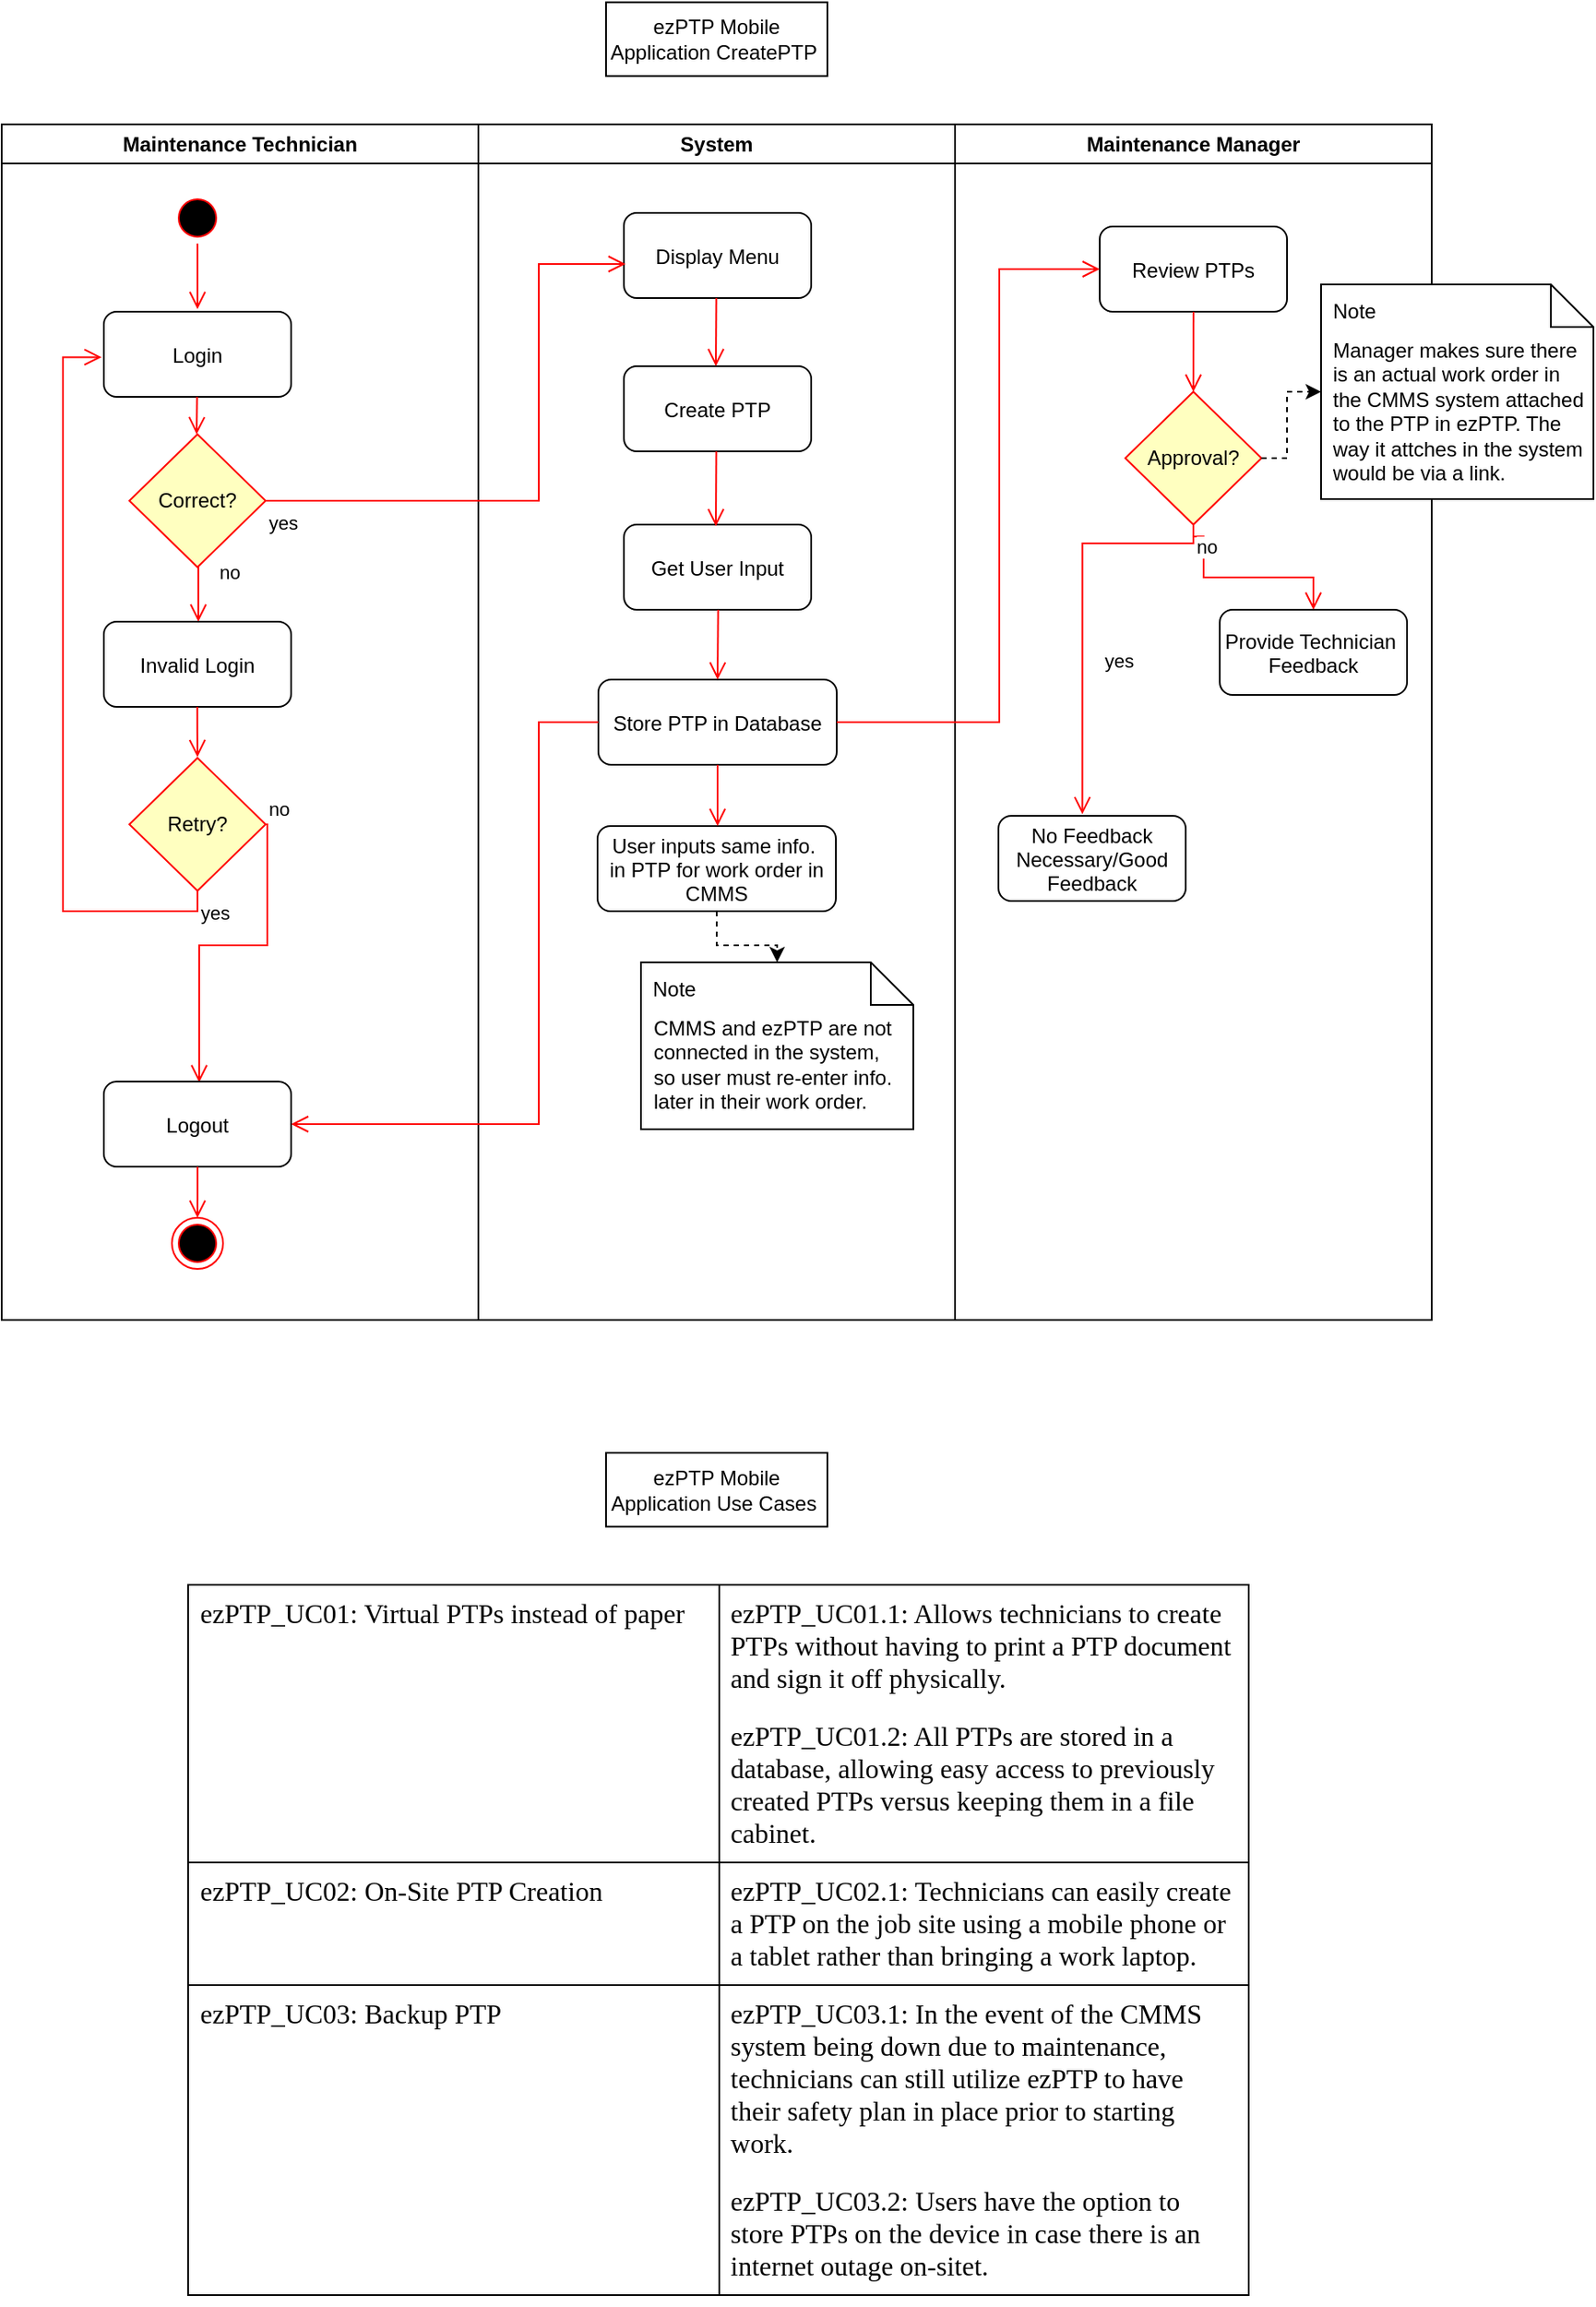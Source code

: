 <mxfile version="20.8.16" type="device"><diagram name="Page-1" id="e7e014a7-5840-1c2e-5031-d8a46d1fe8dd"><mxGraphModel dx="1509" dy="888" grid="1" gridSize="10" guides="1" tooltips="1" connect="1" arrows="1" fold="1" page="1" pageScale="1" pageWidth="1169" pageHeight="826" background="none" math="0" shadow="0"><root><mxCell id="0"/><mxCell id="1" parent="0"/><mxCell id="2" value="Maintenance Technician" style="swimlane;whiteSpace=wrap" parent="1" vertex="1"><mxGeometry x="165" y="120" width="280" height="702" as="geometry"/></mxCell><mxCell id="5" value="" style="ellipse;shape=startState;fillColor=#000000;strokeColor=#ff0000;" parent="2" vertex="1"><mxGeometry x="100" y="40" width="30" height="30" as="geometry"/></mxCell><mxCell id="6" value="" style="edgeStyle=elbowEdgeStyle;elbow=horizontal;verticalAlign=bottom;endArrow=open;endSize=8;strokeColor=#FF0000;endFill=1;rounded=0;entryX=0.502;entryY=-0.03;entryDx=0;entryDy=0;entryPerimeter=0;" parent="2" source="5" target="7" edge="1"><mxGeometry x="100" y="40" as="geometry"><mxPoint x="115" y="110" as="targetPoint"/></mxGeometry></mxCell><mxCell id="7" value="Login" style="rounded=1;" parent="2" vertex="1"><mxGeometry x="60" y="110" width="110" height="50" as="geometry"/></mxCell><mxCell id="LDfa_NfBVjvMJNs9KqT1-43" value="Correct?" style="rhombus;whiteSpace=wrap;html=1;fillColor=#ffffc0;strokeColor=#ff0000;" parent="2" vertex="1"><mxGeometry x="75" y="182" width="80" height="78" as="geometry"/></mxCell><mxCell id="LDfa_NfBVjvMJNs9KqT1-49" value="" style="edgeStyle=elbowEdgeStyle;elbow=horizontal;verticalAlign=bottom;endArrow=open;endSize=8;strokeColor=#FF0000;endFill=1;rounded=0;" parent="2" edge="1"><mxGeometry x="-64.74" y="2" as="geometry"><mxPoint x="114.5" y="182" as="targetPoint"/><mxPoint x="114.76" y="160" as="sourcePoint"/></mxGeometry></mxCell><mxCell id="LDfa_NfBVjvMJNs9KqT1-50" value="Invalid Login" style="rounded=1;" parent="2" vertex="1"><mxGeometry x="60" y="292" width="110" height="50" as="geometry"/></mxCell><mxCell id="LDfa_NfBVjvMJNs9KqT1-52" value="" style="edgeStyle=orthogonalEdgeStyle;html=1;align=left;verticalAlign=bottom;endArrow=open;endSize=8;strokeColor=#ff0000;rounded=0;entryX=0.5;entryY=-0.009;entryDx=0;entryDy=0;entryPerimeter=0;" parent="2" edge="1"><mxGeometry x="0.358" y="11" relative="1" as="geometry"><mxPoint x="115" y="371.55" as="targetPoint"/><mxPoint x="114.88" y="342.003" as="sourcePoint"/><Array as="points"><mxPoint x="115" y="357"/><mxPoint x="115" y="357"/></Array><mxPoint as="offset"/></mxGeometry></mxCell><mxCell id="LDfa_NfBVjvMJNs9KqT1-53" value="Retry?" style="rhombus;whiteSpace=wrap;html=1;fillColor=#ffffc0;strokeColor=#ff0000;rounded=0;" parent="2" vertex="1"><mxGeometry x="75" y="372" width="80" height="78" as="geometry"/></mxCell><mxCell id="LDfa_NfBVjvMJNs9KqT1-54" value="no" style="edgeStyle=orthogonalEdgeStyle;html=1;align=left;verticalAlign=bottom;endArrow=open;endSize=8;strokeColor=#ff0000;rounded=0;entryX=0.504;entryY=0.009;entryDx=0;entryDy=0;entryPerimeter=0;" parent="2" source="LDfa_NfBVjvMJNs9KqT1-53" target="LDfa_NfBVjvMJNs9KqT1-57" edge="1"><mxGeometry x="-1" relative="1" as="geometry"><mxPoint x="115.5" y="522" as="targetPoint"/><Array as="points"><mxPoint x="156" y="411"/><mxPoint x="156" y="482"/><mxPoint x="116" y="482"/><mxPoint x="116" y="562"/></Array></mxGeometry></mxCell><mxCell id="LDfa_NfBVjvMJNs9KqT1-55" value="yes" style="edgeStyle=orthogonalEdgeStyle;html=1;align=left;verticalAlign=top;endArrow=open;endSize=8;strokeColor=#ff0000;rounded=0;entryX=-0.012;entryY=0.534;entryDx=0;entryDy=0;entryPerimeter=0;" parent="2" source="LDfa_NfBVjvMJNs9KqT1-53" target="7" edge="1"><mxGeometry x="-1" relative="1" as="geometry"><mxPoint x="415.5" y="402" as="targetPoint"/><Array as="points"><mxPoint x="115" y="462"/><mxPoint x="36" y="462"/><mxPoint x="36" y="137"/></Array></mxGeometry></mxCell><mxCell id="LDfa_NfBVjvMJNs9KqT1-57" value="Logout" style="rounded=1;" parent="2" vertex="1"><mxGeometry x="60" y="562" width="110" height="50" as="geometry"/></mxCell><mxCell id="LDfa_NfBVjvMJNs9KqT1-58" value="" style="ellipse;html=1;shape=endState;fillColor=#000000;strokeColor=#ff0000;rounded=0;" parent="2" vertex="1"><mxGeometry x="100" y="642" width="30" height="30" as="geometry"/></mxCell><mxCell id="LDfa_NfBVjvMJNs9KqT1-59" value="" style="edgeStyle=elbowEdgeStyle;elbow=horizontal;verticalAlign=bottom;endArrow=open;endSize=8;strokeColor=#FF0000;endFill=1;rounded=0;entryX=0.5;entryY=0;entryDx=0;entryDy=0;" parent="2" target="LDfa_NfBVjvMJNs9KqT1-58" edge="1"><mxGeometry x="-228.95" y="326" as="geometry"><mxPoint x="114.79" y="634" as="targetPoint"/><mxPoint x="115.05" y="612" as="sourcePoint"/></mxGeometry></mxCell><mxCell id="3" value="System" style="swimlane;whiteSpace=wrap" parent="1" vertex="1"><mxGeometry x="445" y="120" width="280" height="702" as="geometry"/></mxCell><mxCell id="17" value="" style="endArrow=open;strokeColor=#FF0000;endFill=1;rounded=0" parent="3" edge="1"><mxGeometry relative="1" as="geometry"><mxPoint x="75" y="160" as="sourcePoint"/></mxGeometry></mxCell><mxCell id="19" value="" style="endArrow=open;strokeColor=#FF0000;endFill=1;rounded=0" parent="3" edge="1"><mxGeometry relative="1" as="geometry"><mxPoint x="75" y="270" as="sourcePoint"/></mxGeometry></mxCell><mxCell id="32" value="" style="endArrow=none;strokeColor=#FF0000;endFill=0;rounded=0;dashed=1" parent="3" edge="1"><mxGeometry relative="1" as="geometry"><mxPoint x="85.682" y="375" as="sourcePoint"/></mxGeometry></mxCell><mxCell id="LDfa_NfBVjvMJNs9KqT1-60" value="Display Menu" style="rounded=1;" parent="3" vertex="1"><mxGeometry x="85.5" y="52" width="110" height="50" as="geometry"/></mxCell><mxCell id="LDfa_NfBVjvMJNs9KqT1-61" value="Create PTP" style="rounded=1;" parent="3" vertex="1"><mxGeometry x="85.5" y="142" width="110" height="50" as="geometry"/></mxCell><mxCell id="LDfa_NfBVjvMJNs9KqT1-62" value="" style="edgeStyle=elbowEdgeStyle;elbow=horizontal;verticalAlign=bottom;endArrow=open;endSize=8;strokeColor=#FF0000;endFill=1;rounded=0;entryX=0.491;entryY=0;entryDx=0;entryDy=0;entryPerimeter=0;" parent="3" target="LDfa_NfBVjvMJNs9KqT1-61" edge="1"><mxGeometry x="-204.24" y="-184" as="geometry"><mxPoint x="139.5" y="124" as="targetPoint"/><mxPoint x="139.76" y="102" as="sourcePoint"/></mxGeometry></mxCell><mxCell id="LDfa_NfBVjvMJNs9KqT1-63" value="Get User Input" style="rounded=1;" parent="3" vertex="1"><mxGeometry x="85.5" y="235" width="110" height="50" as="geometry"/></mxCell><mxCell id="LDfa_NfBVjvMJNs9KqT1-64" value="" style="edgeStyle=elbowEdgeStyle;elbow=horizontal;verticalAlign=bottom;endArrow=open;endSize=8;strokeColor=#FF0000;endFill=1;rounded=0;entryX=0.487;entryY=0.02;entryDx=0;entryDy=0;entryPerimeter=0;" parent="3" target="LDfa_NfBVjvMJNs9KqT1-63" edge="1"><mxGeometry x="-648.75" y="-222" as="geometry"><mxPoint x="139.5" y="232" as="targetPoint"/><mxPoint x="139.75" y="192" as="sourcePoint"/></mxGeometry></mxCell><mxCell id="KSpcbfbXFGNSc0uwDfVD-32" value="Store PTP in Database" style="rounded=1;" vertex="1" parent="3"><mxGeometry x="70.5" y="326" width="140" height="50" as="geometry"/></mxCell><mxCell id="KSpcbfbXFGNSc0uwDfVD-33" value="" style="edgeStyle=elbowEdgeStyle;elbow=horizontal;verticalAlign=bottom;endArrow=open;endSize=8;strokeColor=#FF0000;endFill=1;rounded=0;entryX=0.5;entryY=0;entryDx=0;entryDy=0;" edge="1" parent="3" target="KSpcbfbXFGNSc0uwDfVD-32"><mxGeometry x="-1092.16" y="-257" as="geometry"><mxPoint x="140.16" y="329" as="targetPoint"/><mxPoint x="140.84" y="285" as="sourcePoint"/></mxGeometry></mxCell><mxCell id="KSpcbfbXFGNSc0uwDfVD-51" style="edgeStyle=orthogonalEdgeStyle;rounded=0;orthogonalLoop=1;jettySize=auto;html=1;entryX=0.5;entryY=0;entryDx=0;entryDy=0;dashed=1;" edge="1" parent="3" source="KSpcbfbXFGNSc0uwDfVD-46" target="KSpcbfbXFGNSc0uwDfVD-50"><mxGeometry relative="1" as="geometry"/></mxCell><mxCell id="KSpcbfbXFGNSc0uwDfVD-46" value="User inputs same info. &#10;in PTP for work order in&#10;CMMS" style="rounded=1;" vertex="1" parent="3"><mxGeometry x="70" y="412" width="140" height="50" as="geometry"/></mxCell><mxCell id="KSpcbfbXFGNSc0uwDfVD-47" value="" style="edgeStyle=elbowEdgeStyle;elbow=horizontal;verticalAlign=bottom;endArrow=open;endSize=8;strokeColor=#FF0000;endFill=1;rounded=0;entryX=0.5;entryY=0;entryDx=0;entryDy=0;exitX=0.5;exitY=1;exitDx=0;exitDy=0;" edge="1" parent="3" source="KSpcbfbXFGNSc0uwDfVD-32" target="KSpcbfbXFGNSc0uwDfVD-46"><mxGeometry x="-1536.66" y="-294" as="geometry"><mxPoint x="140.5" y="417" as="targetPoint"/><mxPoint x="140.84" y="376" as="sourcePoint"/></mxGeometry></mxCell><mxCell id="KSpcbfbXFGNSc0uwDfVD-49" value="CMMS and ezPTP are not connected in the system,&lt;br&gt;so user must re-enter info. later in their work order." style="shape=note2;boundedLbl=1;whiteSpace=wrap;html=1;size=25;verticalAlign=top;align=left;spacingLeft=5;" vertex="1" parent="3"><mxGeometry x="95.5" y="492" width="160" height="98" as="geometry"/></mxCell><mxCell id="KSpcbfbXFGNSc0uwDfVD-50" value="Note" style="resizeWidth=1;part=1;strokeColor=none;fillColor=none;align=left;spacingLeft=5;" vertex="1" parent="KSpcbfbXFGNSc0uwDfVD-49"><mxGeometry width="160" height="30" relative="1" as="geometry"/></mxCell><mxCell id="4" value="Maintenance Manager" style="swimlane;whiteSpace=wrap" parent="1" vertex="1"><mxGeometry x="725" y="120" width="280" height="702" as="geometry"/></mxCell><mxCell id="KSpcbfbXFGNSc0uwDfVD-35" value="Review PTPs" style="rounded=1;" vertex="1" parent="4"><mxGeometry x="85" y="60" width="110" height="50" as="geometry"/></mxCell><mxCell id="KSpcbfbXFGNSc0uwDfVD-36" value="Approval?" style="rhombus;whiteSpace=wrap;html=1;fillColor=#ffffc0;strokeColor=#ff0000;" vertex="1" parent="4"><mxGeometry x="100" y="157" width="80" height="78" as="geometry"/></mxCell><mxCell id="KSpcbfbXFGNSc0uwDfVD-37" value="" style="edgeStyle=elbowEdgeStyle;elbow=horizontal;verticalAlign=bottom;endArrow=open;endSize=8;strokeColor=#FF0000;endFill=1;rounded=0;entryX=0.5;entryY=0;entryDx=0;entryDy=0;" edge="1" parent="4" target="KSpcbfbXFGNSc0uwDfVD-36"><mxGeometry x="-1092.91" y="-432" as="geometry"><mxPoint x="139.41" y="154.0" as="targetPoint"/><mxPoint x="140.09" y="110" as="sourcePoint"/></mxGeometry></mxCell><mxCell id="KSpcbfbXFGNSc0uwDfVD-39" value="no" style="edgeStyle=orthogonalEdgeStyle;html=1;align=left;verticalAlign=top;endArrow=open;endSize=8;strokeColor=#ff0000;rounded=0;exitX=0.5;exitY=1;exitDx=0;exitDy=0;entryX=0.5;entryY=0;entryDx=0;entryDy=0;" edge="1" parent="4" source="KSpcbfbXFGNSc0uwDfVD-36" target="KSpcbfbXFGNSc0uwDfVD-41"><mxGeometry x="-1" relative="1" as="geometry"><mxPoint x="266.5" y="282" as="targetPoint"/><Array as="points"><mxPoint x="140" y="242"/><mxPoint x="146" y="242"/><mxPoint x="146" y="266"/><mxPoint x="211" y="266"/></Array><mxPoint x="135.5" y="235" as="sourcePoint"/></mxGeometry></mxCell><mxCell id="KSpcbfbXFGNSc0uwDfVD-41" value="Provide Technician &#10;Feedback" style="rounded=1;" vertex="1" parent="4"><mxGeometry x="155.5" y="285" width="110" height="50" as="geometry"/></mxCell><mxCell id="KSpcbfbXFGNSc0uwDfVD-45" value="No Feedback &#10;Necessary/Good&#10;Feedback" style="rounded=1;" vertex="1" parent="4"><mxGeometry x="25.5" y="406" width="110" height="50" as="geometry"/></mxCell><mxCell id="KSpcbfbXFGNSc0uwDfVD-44" value="yes" style="edgeStyle=orthogonalEdgeStyle;html=1;align=left;verticalAlign=top;endArrow=open;endSize=8;strokeColor=#ff0000;rounded=0;exitX=0.5;exitY=1;exitDx=0;exitDy=0;entryX=0.448;entryY=-0.019;entryDx=0;entryDy=0;entryPerimeter=0;" edge="1" parent="4" source="KSpcbfbXFGNSc0uwDfVD-36" target="KSpcbfbXFGNSc0uwDfVD-45"><mxGeometry x="0.124" y="11" relative="1" as="geometry"><mxPoint x="75.5" y="356" as="targetPoint"/><Array as="points"><mxPoint x="140.5" y="246"/><mxPoint x="74.5" y="246"/></Array><mxPoint x="135.5" y="245" as="sourcePoint"/><mxPoint as="offset"/></mxGeometry></mxCell><mxCell id="LDfa_NfBVjvMJNs9KqT1-42" value="ezPTP Mobile Application CreatePTP&amp;nbsp;" style="rounded=0;whiteSpace=wrap;html=1;" parent="1" vertex="1"><mxGeometry x="520" y="48.33" width="130" height="43.33" as="geometry"/></mxCell><mxCell id="LDfa_NfBVjvMJNs9KqT1-44" value="no" style="edgeStyle=orthogonalEdgeStyle;html=1;align=left;verticalAlign=bottom;endArrow=open;endSize=8;strokeColor=#ff0000;rounded=0;" parent="1" source="LDfa_NfBVjvMJNs9KqT1-43" edge="1"><mxGeometry x="-0.231" y="10" relative="1" as="geometry"><mxPoint x="280.5" y="412" as="targetPoint"/><Array as="points"><mxPoint x="280.5" y="402"/></Array><mxPoint as="offset"/></mxGeometry></mxCell><mxCell id="LDfa_NfBVjvMJNs9KqT1-45" value="yes" style="edgeStyle=orthogonalEdgeStyle;html=1;align=left;verticalAlign=top;endArrow=open;endSize=8;strokeColor=#ff0000;rounded=0;entryX=0.009;entryY=0.6;entryDx=0;entryDy=0;entryPerimeter=0;" parent="1" source="LDfa_NfBVjvMJNs9KqT1-43" target="LDfa_NfBVjvMJNs9KqT1-60" edge="1"><mxGeometry x="-1" relative="1" as="geometry"><mxPoint x="510.5" y="172" as="targetPoint"/><Array as="points"><mxPoint x="480.5" y="341"/><mxPoint x="480.5" y="202"/></Array></mxGeometry></mxCell><mxCell id="KSpcbfbXFGNSc0uwDfVD-34" value="" style="edgeStyle=elbowEdgeStyle;elbow=horizontal;verticalAlign=bottom;endArrow=open;endSize=8;strokeColor=#FF0000;endFill=1;rounded=0;exitX=1;exitY=0.5;exitDx=0;exitDy=0;entryX=0;entryY=0.5;entryDx=0;entryDy=0;" edge="1" parent="1" source="KSpcbfbXFGNSc0uwDfVD-32" target="KSpcbfbXFGNSc0uwDfVD-35"><mxGeometry x="-986.66" y="-215" as="geometry"><mxPoint x="800.5" y="192" as="targetPoint"/><mxPoint x="690.84" y="455" as="sourcePoint"/><Array as="points"><mxPoint x="751" y="432"/></Array></mxGeometry></mxCell><mxCell id="KSpcbfbXFGNSc0uwDfVD-48" value="" style="edgeStyle=orthogonalEdgeStyle;html=1;align=left;verticalAlign=top;endArrow=open;endSize=8;strokeColor=#ff0000;rounded=0;entryX=1;entryY=0.5;entryDx=0;entryDy=0;exitX=0;exitY=0.5;exitDx=0;exitDy=0;" edge="1" parent="1" source="KSpcbfbXFGNSc0uwDfVD-32" target="LDfa_NfBVjvMJNs9KqT1-57"><mxGeometry x="-0.789" relative="1" as="geometry"><mxPoint x="711.99" y="602" as="targetPoint"/><Array as="points"><mxPoint x="480.5" y="471"/><mxPoint x="480.5" y="707"/></Array><mxPoint x="500.5" y="741" as="sourcePoint"/><mxPoint as="offset"/></mxGeometry></mxCell><mxCell id="KSpcbfbXFGNSc0uwDfVD-52" value="&lt;b id=&quot;docs-internal-guid-51fd53ed-7fff-5178-30bf-59393c81da60&quot; style=&quot;font-weight:normal;&quot;&gt;&lt;div align=&quot;left&quot; style=&quot;margin-left:0pt;&quot; dir=&quot;ltr&quot;&gt;&lt;table style=&quot;border:none;border-collapse:collapse;table-layout:fixed;width:468pt&quot;&gt;&lt;colgroup&gt;&lt;col&gt;&lt;col&gt;&lt;/colgroup&gt;&lt;tbody&gt;&lt;tr style=&quot;height:0pt&quot;&gt;&lt;td style=&quot;border-left:solid #000000 1pt;border-right:solid #000000 1pt;border-bottom:solid #000000 1pt;border-top:solid #000000 1pt;vertical-align:top;padding:5pt 5pt 5pt 5pt;overflow:hidden;overflow-wrap:break-word;&quot;&gt;&lt;p style=&quot;line-height:1.2;margin-top:0pt;margin-bottom:0pt;&quot; dir=&quot;ltr&quot;&gt;&lt;span style=&quot;font-size: 12pt; font-family: &amp;quot;Times New Roman&amp;quot;; color: rgb(0, 0, 0); background-color: transparent; font-weight: 400; font-style: normal; font-variant: normal; text-decoration: none; vertical-align: baseline;&quot;&gt;ezPTP_UC01: Virtual PTPs instead of paper&lt;/span&gt;&lt;/p&gt;&lt;/td&gt;&lt;td style=&quot;border-left:solid #000000 1pt;border-right:solid #000000 1pt;border-bottom:solid #000000 1pt;border-top:solid #000000 1pt;vertical-align:top;padding:5pt 5pt 5pt 5pt;overflow:hidden;overflow-wrap:break-word;&quot;&gt;&lt;p style=&quot;line-height:1.2;margin-top:0pt;margin-bottom:0pt;&quot; dir=&quot;ltr&quot;&gt;&lt;span style=&quot;font-size: 12pt; font-family: &amp;quot;Times New Roman&amp;quot;; color: rgb(0, 0, 0); background-color: transparent; font-weight: 400; font-style: normal; font-variant: normal; text-decoration: none; vertical-align: baseline;&quot;&gt;ezPTP_UC01.1: Allows technicians to create PTPs without having to print a PTP document and sign it off physically.&lt;/span&gt;&lt;/p&gt;&lt;br&gt;&lt;p style=&quot;line-height:1.2;margin-top:0pt;margin-bottom:0pt;&quot; dir=&quot;ltr&quot;&gt;&lt;span style=&quot;font-size: 12pt; font-family: &amp;quot;Times New Roman&amp;quot;; color: rgb(0, 0, 0); background-color: transparent; font-weight: 400; font-style: normal; font-variant: normal; text-decoration: none; vertical-align: baseline;&quot;&gt;ezPTP_UC01.2: All PTPs are stored in a database, allowing easy access to previously created PTPs versus keeping them in a file cabinet.&lt;/span&gt;&lt;/p&gt;&lt;/td&gt;&lt;/tr&gt;&lt;tr style=&quot;height:0pt&quot;&gt;&lt;td style=&quot;border-left:solid #000000 1pt;border-right:solid #000000 1pt;border-bottom:solid #000000 1pt;border-top:solid #000000 1pt;vertical-align:top;padding:5pt 5pt 5pt 5pt;overflow:hidden;overflow-wrap:break-word;&quot;&gt;&lt;p style=&quot;line-height:1.2;margin-top:0pt;margin-bottom:0pt;&quot; dir=&quot;ltr&quot;&gt;&lt;span style=&quot;font-size: 12pt; font-family: &amp;quot;Times New Roman&amp;quot;; color: rgb(0, 0, 0); background-color: transparent; font-weight: 400; font-style: normal; font-variant: normal; text-decoration: none; vertical-align: baseline;&quot;&gt;ezPTP_UC02: On-Site PTP Creation&lt;/span&gt;&lt;/p&gt;&lt;/td&gt;&lt;td style=&quot;border-left:solid #000000 1pt;border-right:solid #000000 1pt;border-bottom:solid #000000 1pt;border-top:solid #000000 1pt;vertical-align:top;padding:5pt 5pt 5pt 5pt;overflow:hidden;overflow-wrap:break-word;&quot;&gt;&lt;p style=&quot;line-height:1.2;margin-top:0pt;margin-bottom:0pt;&quot; dir=&quot;ltr&quot;&gt;&lt;span style=&quot;font-size: 12pt; font-family: &amp;quot;Times New Roman&amp;quot;; color: rgb(0, 0, 0); background-color: transparent; font-weight: 400; font-style: normal; font-variant: normal; text-decoration: none; vertical-align: baseline;&quot;&gt;ezPTP_UC02.1: Technicians can easily create a PTP on the job site using a mobile phone or a tablet rather than bringing a work laptop.&lt;/span&gt;&lt;/p&gt;&lt;/td&gt;&lt;/tr&gt;&lt;tr style=&quot;height:0pt&quot;&gt;&lt;td style=&quot;border-left:solid #000000 1pt;border-right:solid #000000 1pt;border-bottom:solid #000000 1pt;border-top:solid #000000 1pt;vertical-align:top;padding:5pt 5pt 5pt 5pt;overflow:hidden;overflow-wrap:break-word;&quot;&gt;&lt;p style=&quot;line-height:1.2;margin-top:0pt;margin-bottom:0pt;&quot; dir=&quot;ltr&quot;&gt;&lt;span style=&quot;font-size: 12pt; font-family: &amp;quot;Times New Roman&amp;quot;; color: rgb(0, 0, 0); background-color: transparent; font-weight: 400; font-style: normal; font-variant: normal; text-decoration: none; vertical-align: baseline;&quot;&gt;ezPTP_UC03: Backup PTP&lt;/span&gt;&lt;/p&gt;&lt;/td&gt;&lt;td style=&quot;border-left:solid #000000 1pt;border-right:solid #000000 1pt;border-bottom:solid #000000 1pt;border-top:solid #000000 1pt;vertical-align:top;padding:5pt 5pt 5pt 5pt;overflow:hidden;overflow-wrap:break-word;&quot;&gt;&lt;p style=&quot;line-height:1.2;margin-top:0pt;margin-bottom:0pt;&quot; dir=&quot;ltr&quot;&gt;&lt;span style=&quot;font-size: 12pt; font-family: &amp;quot;Times New Roman&amp;quot;; color: rgb(0, 0, 0); background-color: transparent; font-weight: 400; font-style: normal; font-variant: normal; text-decoration: none; vertical-align: baseline;&quot;&gt;ezPTP_UC03.1: In the event of the CMMS system being down due to maintenance, technicians can still utilize ezPTP to have their safety plan in place prior to starting work.&lt;/span&gt;&lt;/p&gt;&lt;br&gt;&lt;p style=&quot;line-height:1.2;margin-top:0pt;margin-bottom:0pt;&quot; dir=&quot;ltr&quot;&gt;&lt;span style=&quot;font-size: 12pt; font-family: &amp;quot;Times New Roman&amp;quot;; color: rgb(0, 0, 0); background-color: transparent; font-weight: 400; font-style: normal; font-variant: normal; text-decoration: none; vertical-align: baseline;&quot;&gt;ezPTP_UC03.2: Users have the option to store PTPs on the device in case there is an internet outage on-sitet.&amp;nbsp;&lt;/span&gt;&lt;/p&gt;&lt;/td&gt;&lt;/tr&gt;&lt;/tbody&gt;&lt;/table&gt;&lt;/div&gt;&lt;/b&gt;" style="text;whiteSpace=wrap;html=1;" vertex="1" parent="1"><mxGeometry x="272" y="970" width="625" height="430" as="geometry"/></mxCell><mxCell id="KSpcbfbXFGNSc0uwDfVD-53" value="ezPTP Mobile Application Use Cases&amp;nbsp;" style="rounded=0;whiteSpace=wrap;html=1;" vertex="1" parent="1"><mxGeometry x="520" y="900" width="130" height="43.33" as="geometry"/></mxCell><mxCell id="KSpcbfbXFGNSc0uwDfVD-57" value="Manager makes sure there is an actual work order in the CMMS system attached to the PTP in ezPTP. The way it attches in the system would be via a link." style="shape=note2;boundedLbl=1;whiteSpace=wrap;html=1;size=25;verticalAlign=top;align=left;spacingLeft=5;" vertex="1" parent="1"><mxGeometry x="940" y="214" width="160" height="126" as="geometry"/></mxCell><mxCell id="KSpcbfbXFGNSc0uwDfVD-58" value="Note" style="resizeWidth=1;part=1;strokeColor=none;fillColor=none;align=left;spacingLeft=5;" vertex="1" parent="KSpcbfbXFGNSc0uwDfVD-57"><mxGeometry width="160" height="30" relative="1" as="geometry"/></mxCell><mxCell id="KSpcbfbXFGNSc0uwDfVD-59" style="edgeStyle=orthogonalEdgeStyle;rounded=0;orthogonalLoop=1;jettySize=auto;html=1;entryX=0;entryY=0.5;entryDx=0;entryDy=0;entryPerimeter=0;dashed=1;" edge="1" parent="1" source="KSpcbfbXFGNSc0uwDfVD-36" target="KSpcbfbXFGNSc0uwDfVD-57"><mxGeometry relative="1" as="geometry"><Array as="points"><mxPoint x="920" y="316"/><mxPoint x="920" y="277"/></Array></mxGeometry></mxCell></root></mxGraphModel></diagram></mxfile>